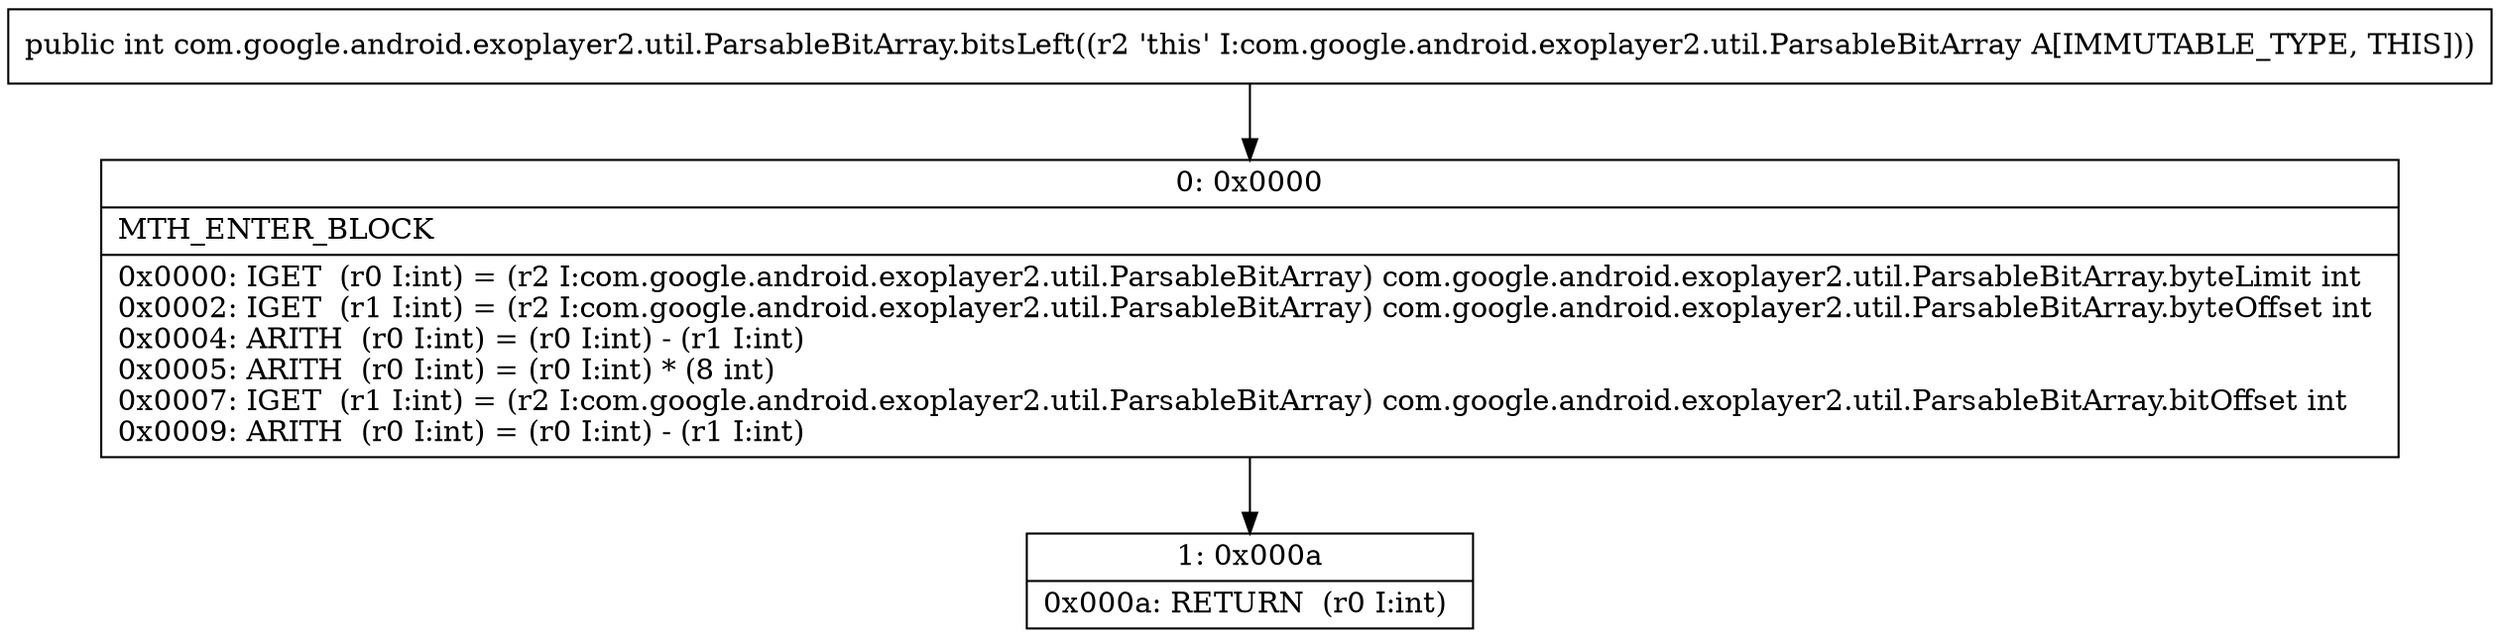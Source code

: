 digraph "CFG forcom.google.android.exoplayer2.util.ParsableBitArray.bitsLeft()I" {
Node_0 [shape=record,label="{0\:\ 0x0000|MTH_ENTER_BLOCK\l|0x0000: IGET  (r0 I:int) = (r2 I:com.google.android.exoplayer2.util.ParsableBitArray) com.google.android.exoplayer2.util.ParsableBitArray.byteLimit int \l0x0002: IGET  (r1 I:int) = (r2 I:com.google.android.exoplayer2.util.ParsableBitArray) com.google.android.exoplayer2.util.ParsableBitArray.byteOffset int \l0x0004: ARITH  (r0 I:int) = (r0 I:int) \- (r1 I:int) \l0x0005: ARITH  (r0 I:int) = (r0 I:int) * (8 int) \l0x0007: IGET  (r1 I:int) = (r2 I:com.google.android.exoplayer2.util.ParsableBitArray) com.google.android.exoplayer2.util.ParsableBitArray.bitOffset int \l0x0009: ARITH  (r0 I:int) = (r0 I:int) \- (r1 I:int) \l}"];
Node_1 [shape=record,label="{1\:\ 0x000a|0x000a: RETURN  (r0 I:int) \l}"];
MethodNode[shape=record,label="{public int com.google.android.exoplayer2.util.ParsableBitArray.bitsLeft((r2 'this' I:com.google.android.exoplayer2.util.ParsableBitArray A[IMMUTABLE_TYPE, THIS])) }"];
MethodNode -> Node_0;
Node_0 -> Node_1;
}

